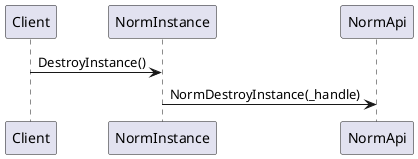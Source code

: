 @startuml
Client -> NormInstance : DestroyInstance()
NormInstance -> NormApi : NormDestroyInstance(_handle)
@enduml